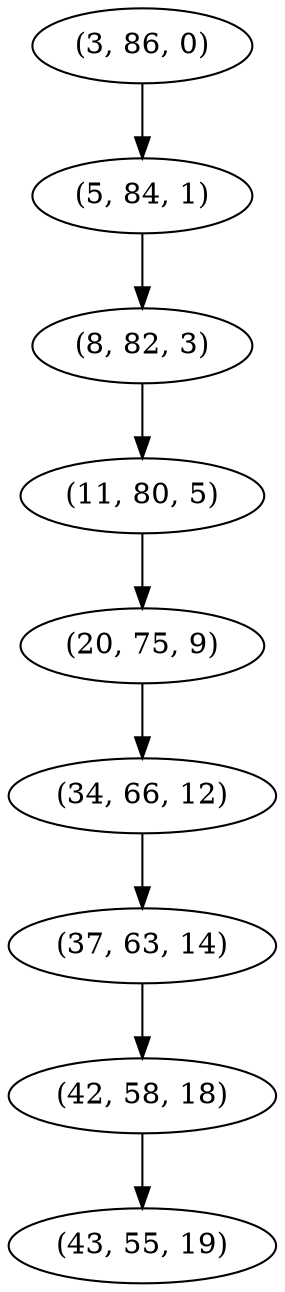 digraph tree {
    "(3, 86, 0)";
    "(5, 84, 1)";
    "(8, 82, 3)";
    "(11, 80, 5)";
    "(20, 75, 9)";
    "(34, 66, 12)";
    "(37, 63, 14)";
    "(42, 58, 18)";
    "(43, 55, 19)";
    "(3, 86, 0)" -> "(5, 84, 1)";
    "(5, 84, 1)" -> "(8, 82, 3)";
    "(8, 82, 3)" -> "(11, 80, 5)";
    "(11, 80, 5)" -> "(20, 75, 9)";
    "(20, 75, 9)" -> "(34, 66, 12)";
    "(34, 66, 12)" -> "(37, 63, 14)";
    "(37, 63, 14)" -> "(42, 58, 18)";
    "(42, 58, 18)" -> "(43, 55, 19)";
}
